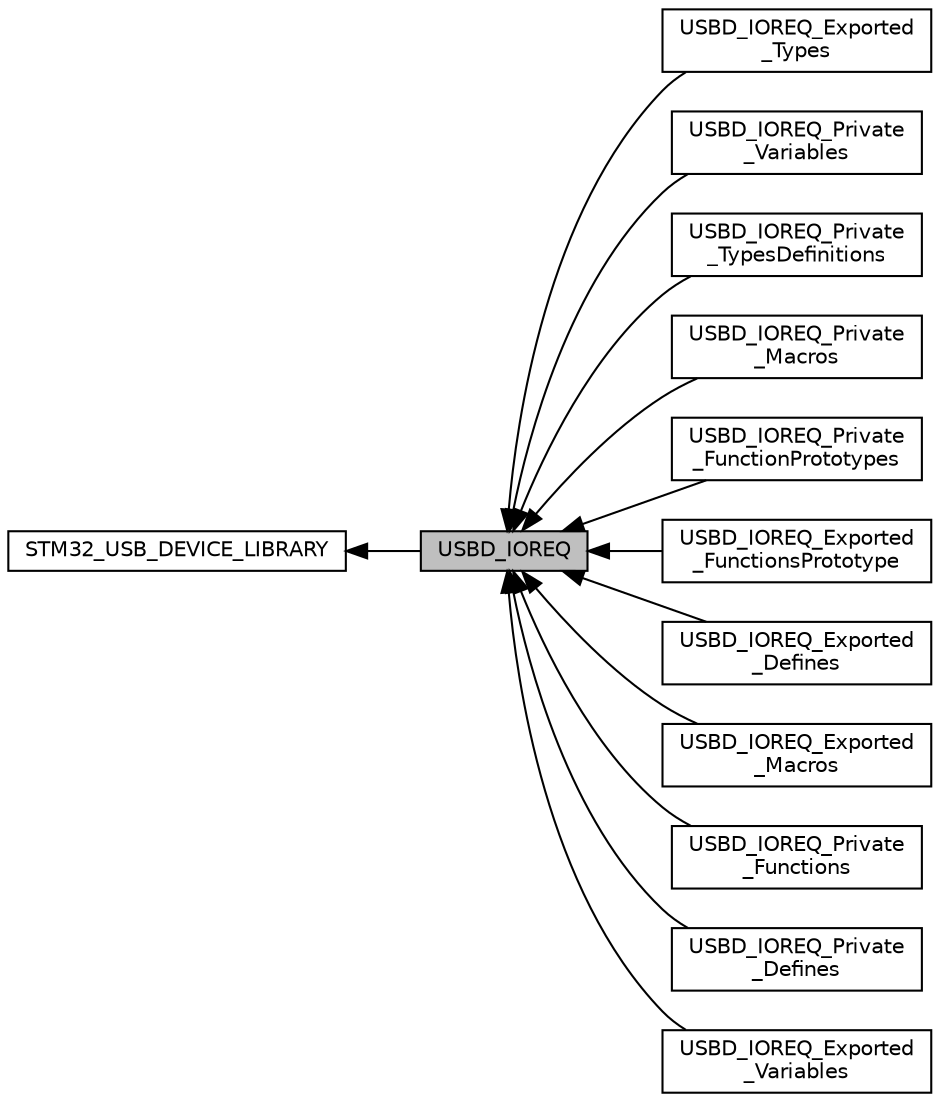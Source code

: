 digraph "USBD_IOREQ"
{
  edge [fontname="Helvetica",fontsize="10",labelfontname="Helvetica",labelfontsize="10"];
  node [fontname="Helvetica",fontsize="10",shape=record];
  rankdir=LR;
  Node3 [label="USBD_IOREQ_Exported\l_Types",height=0.2,width=0.4,color="black", fillcolor="white", style="filled",URL="$group___u_s_b_d___i_o_r_e_q___exported___types.html"];
  Node1 [label="STM32_USB_DEVICE_LIBRARY",height=0.2,width=0.4,color="black", fillcolor="white", style="filled",URL="$group___s_t_m32___u_s_b___d_e_v_i_c_e___l_i_b_r_a_r_y.html"];
  Node0 [label="USBD_IOREQ",height=0.2,width=0.4,color="black", fillcolor="grey75", style="filled", fontcolor="black"];
  Node10 [label="USBD_IOREQ_Private\l_Variables",height=0.2,width=0.4,color="black", fillcolor="white", style="filled",URL="$group___u_s_b_d___i_o_r_e_q___private___variables.html"];
  Node7 [label="USBD_IOREQ_Private\l_TypesDefinitions",height=0.2,width=0.4,color="black", fillcolor="white", style="filled",URL="$group___u_s_b_d___i_o_r_e_q___private___types_definitions.html"];
  Node9 [label="USBD_IOREQ_Private\l_Macros",height=0.2,width=0.4,color="black", fillcolor="white", style="filled",URL="$group___u_s_b_d___i_o_r_e_q___private___macros.html"];
  Node11 [label="USBD_IOREQ_Private\l_FunctionPrototypes",height=0.2,width=0.4,color="black", fillcolor="white", style="filled",URL="$group___u_s_b_d___i_o_r_e_q___private___function_prototypes.html"];
  Node6 [label="USBD_IOREQ_Exported\l_FunctionsPrototype",height=0.2,width=0.4,color="black", fillcolor="white", style="filled",URL="$group___u_s_b_d___i_o_r_e_q___exported___functions_prototype.html"];
  Node2 [label="USBD_IOREQ_Exported\l_Defines",height=0.2,width=0.4,color="black", fillcolor="white", style="filled",URL="$group___u_s_b_d___i_o_r_e_q___exported___defines.html"];
  Node4 [label="USBD_IOREQ_Exported\l_Macros",height=0.2,width=0.4,color="black", fillcolor="white", style="filled",URL="$group___u_s_b_d___i_o_r_e_q___exported___macros.html"];
  Node12 [label="USBD_IOREQ_Private\l_Functions",height=0.2,width=0.4,color="black", fillcolor="white", style="filled",URL="$group___u_s_b_d___i_o_r_e_q___private___functions.html"];
  Node8 [label="USBD_IOREQ_Private\l_Defines",height=0.2,width=0.4,color="black", fillcolor="white", style="filled",URL="$group___u_s_b_d___i_o_r_e_q___private___defines.html"];
  Node5 [label="USBD_IOREQ_Exported\l_Variables",height=0.2,width=0.4,color="black", fillcolor="white", style="filled",URL="$group___u_s_b_d___i_o_r_e_q___exported___variables.html"];
  Node1->Node0 [shape=plaintext, dir="back", style="solid"];
  Node0->Node2 [shape=plaintext, dir="back", style="solid"];
  Node0->Node3 [shape=plaintext, dir="back", style="solid"];
  Node0->Node4 [shape=plaintext, dir="back", style="solid"];
  Node0->Node5 [shape=plaintext, dir="back", style="solid"];
  Node0->Node6 [shape=plaintext, dir="back", style="solid"];
  Node0->Node7 [shape=plaintext, dir="back", style="solid"];
  Node0->Node8 [shape=plaintext, dir="back", style="solid"];
  Node0->Node9 [shape=plaintext, dir="back", style="solid"];
  Node0->Node10 [shape=plaintext, dir="back", style="solid"];
  Node0->Node11 [shape=plaintext, dir="back", style="solid"];
  Node0->Node12 [shape=plaintext, dir="back", style="solid"];
}
